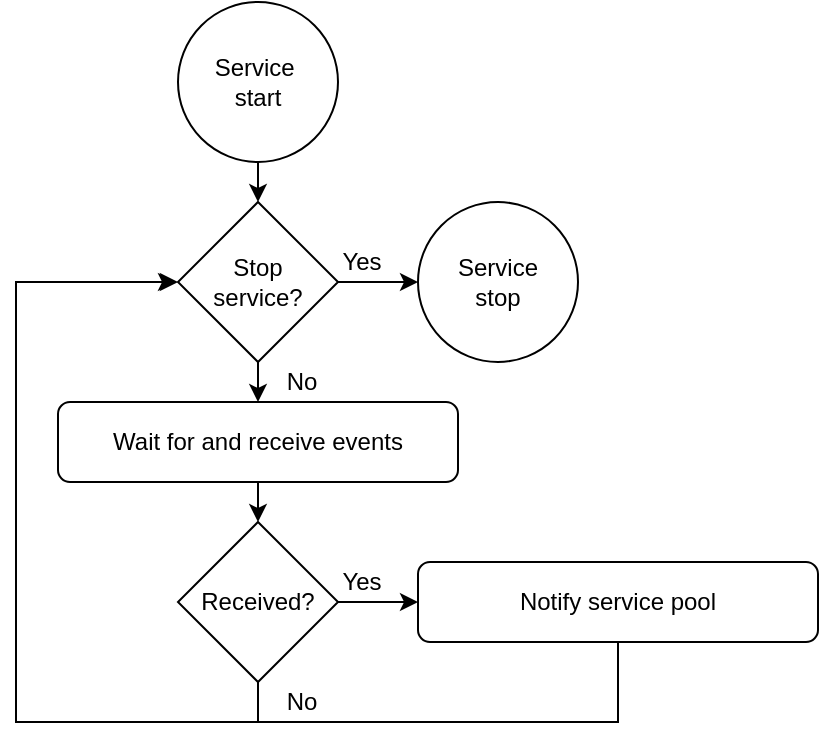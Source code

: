 <mxfile version="17.4.2" type="device"><diagram id="ABakkEomW4vuQibv08w5" name="Page-1"><mxGraphModel dx="279" dy="775" grid="1" gridSize="10" guides="1" tooltips="1" connect="1" arrows="1" fold="1" page="1" pageScale="1" pageWidth="827" pageHeight="1169" math="0" shadow="0"><root><mxCell id="0"/><mxCell id="1" parent="0"/><mxCell id="YueggXXWdZ5qi5-yySTW-60" value="No" style="text;html=1;strokeColor=none;fillColor=none;align=center;verticalAlign=middle;whiteSpace=wrap;rounded=0;" parent="1" vertex="1"><mxGeometry x="971" y="350" width="24" height="20" as="geometry"/></mxCell><mxCell id="bMC4UjFoVRFGJhnmP9dt-49" value="Yes" style="text;html=1;strokeColor=none;fillColor=none;align=center;verticalAlign=middle;whiteSpace=wrap;rounded=0;" parent="1" vertex="1"><mxGeometry x="1001" y="290" width="24" height="20" as="geometry"/></mxCell><mxCell id="_U3PIj6Y1nTyuA1hEWH6-22" style="edgeStyle=orthogonalEdgeStyle;rounded=0;orthogonalLoop=1;jettySize=auto;html=1;exitX=0.5;exitY=1;exitDx=0;exitDy=0;entryX=0.5;entryY=0;entryDx=0;entryDy=0;" parent="1" source="_U3PIj6Y1nTyuA1hEWH6-2" target="_U3PIj6Y1nTyuA1hEWH6-10" edge="1"><mxGeometry relative="1" as="geometry"/></mxCell><mxCell id="_U3PIj6Y1nTyuA1hEWH6-2" value="Service&amp;nbsp;&lt;br&gt;start" style="ellipse;whiteSpace=wrap;html=1;aspect=fixed;" parent="1" vertex="1"><mxGeometry x="921" y="10" width="80" height="80" as="geometry"/></mxCell><mxCell id="_U3PIj6Y1nTyuA1hEWH6-15" style="edgeStyle=orthogonalEdgeStyle;rounded=0;orthogonalLoop=1;jettySize=auto;html=1;exitX=0.5;exitY=1;exitDx=0;exitDy=0;entryX=0.5;entryY=0;entryDx=0;entryDy=0;" parent="1" source="_U3PIj6Y1nTyuA1hEWH6-3" target="_U3PIj6Y1nTyuA1hEWH6-4" edge="1"><mxGeometry relative="1" as="geometry"/></mxCell><mxCell id="_U3PIj6Y1nTyuA1hEWH6-3" value="Wait for and receive events" style="rounded=1;whiteSpace=wrap;html=1;" parent="1" vertex="1"><mxGeometry x="861" y="210" width="200" height="40" as="geometry"/></mxCell><mxCell id="_U3PIj6Y1nTyuA1hEWH6-17" style="edgeStyle=orthogonalEdgeStyle;rounded=0;orthogonalLoop=1;jettySize=auto;html=1;exitX=1;exitY=0.5;exitDx=0;exitDy=0;entryX=0;entryY=0.5;entryDx=0;entryDy=0;" parent="1" source="_U3PIj6Y1nTyuA1hEWH6-4" target="_U3PIj6Y1nTyuA1hEWH6-5" edge="1"><mxGeometry relative="1" as="geometry"/></mxCell><mxCell id="x4oUADLAAIwWSHbDn-Ft-1" style="edgeStyle=orthogonalEdgeStyle;rounded=0;orthogonalLoop=1;jettySize=auto;html=1;exitX=0.5;exitY=1;exitDx=0;exitDy=0;entryX=0;entryY=0.5;entryDx=0;entryDy=0;" edge="1" parent="1" source="_U3PIj6Y1nTyuA1hEWH6-4" target="_U3PIj6Y1nTyuA1hEWH6-10"><mxGeometry relative="1" as="geometry"><Array as="points"><mxPoint x="961" y="370"/><mxPoint x="840" y="370"/><mxPoint x="840" y="150"/></Array></mxGeometry></mxCell><mxCell id="_U3PIj6Y1nTyuA1hEWH6-4" value="Received?" style="rhombus;whiteSpace=wrap;html=1;" parent="1" vertex="1"><mxGeometry x="921" y="270" width="80" height="80" as="geometry"/></mxCell><mxCell id="x4oUADLAAIwWSHbDn-Ft-2" style="edgeStyle=orthogonalEdgeStyle;rounded=0;orthogonalLoop=1;jettySize=auto;html=1;exitX=0.5;exitY=1;exitDx=0;exitDy=0;" edge="1" parent="1" source="_U3PIj6Y1nTyuA1hEWH6-5"><mxGeometry relative="1" as="geometry"><mxPoint x="920" y="150" as="targetPoint"/><Array as="points"><mxPoint x="1141" y="370"/><mxPoint x="840" y="370"/><mxPoint x="840" y="150"/></Array></mxGeometry></mxCell><mxCell id="_U3PIj6Y1nTyuA1hEWH6-5" value="Notify service pool" style="rounded=1;whiteSpace=wrap;html=1;" parent="1" vertex="1"><mxGeometry x="1041" y="290" width="200" height="40" as="geometry"/></mxCell><mxCell id="_U3PIj6Y1nTyuA1hEWH6-13" style="edgeStyle=orthogonalEdgeStyle;rounded=0;orthogonalLoop=1;jettySize=auto;html=1;exitX=0.5;exitY=1;exitDx=0;exitDy=0;entryX=0.5;entryY=0;entryDx=0;entryDy=0;" parent="1" source="_U3PIj6Y1nTyuA1hEWH6-10" target="_U3PIj6Y1nTyuA1hEWH6-3" edge="1"><mxGeometry relative="1" as="geometry"/></mxCell><mxCell id="_U3PIj6Y1nTyuA1hEWH6-21" style="edgeStyle=orthogonalEdgeStyle;rounded=0;orthogonalLoop=1;jettySize=auto;html=1;exitX=1;exitY=0.5;exitDx=0;exitDy=0;entryX=0;entryY=0.5;entryDx=0;entryDy=0;" parent="1" source="_U3PIj6Y1nTyuA1hEWH6-10" target="_U3PIj6Y1nTyuA1hEWH6-20" edge="1"><mxGeometry relative="1" as="geometry"/></mxCell><mxCell id="_U3PIj6Y1nTyuA1hEWH6-10" value="Stop &lt;br&gt;service?" style="rhombus;whiteSpace=wrap;html=1;" parent="1" vertex="1"><mxGeometry x="921" y="110" width="80" height="80" as="geometry"/></mxCell><mxCell id="_U3PIj6Y1nTyuA1hEWH6-20" value="Service&lt;br&gt;stop" style="ellipse;whiteSpace=wrap;html=1;aspect=fixed;" parent="1" vertex="1"><mxGeometry x="1041" y="110" width="80" height="80" as="geometry"/></mxCell><mxCell id="_U3PIj6Y1nTyuA1hEWH6-25" value="Yes" style="text;html=1;strokeColor=none;fillColor=none;align=center;verticalAlign=middle;whiteSpace=wrap;rounded=0;" parent="1" vertex="1"><mxGeometry x="1001" y="130" width="24" height="20" as="geometry"/></mxCell><mxCell id="_U3PIj6Y1nTyuA1hEWH6-26" value="No" style="text;html=1;strokeColor=none;fillColor=none;align=center;verticalAlign=middle;whiteSpace=wrap;rounded=0;" parent="1" vertex="1"><mxGeometry x="971" y="190" width="24" height="20" as="geometry"/></mxCell></root></mxGraphModel></diagram></mxfile>